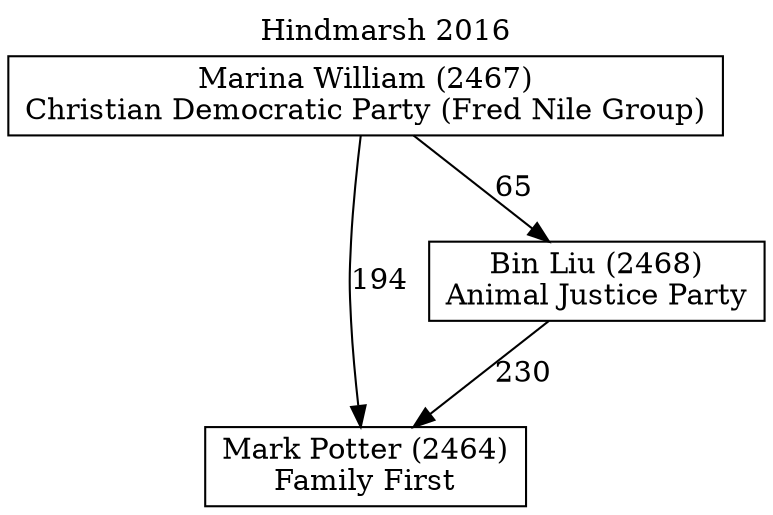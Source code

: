 // House preference flow
digraph "Mark Potter (2464)_Hindmarsh_2016" {
	graph [label="Hindmarsh 2016" labelloc=t mclimit=10]
	node [shape=box]
	"Mark Potter (2464)" [label="Mark Potter (2464)
Family First"]
	"Marina William (2467)" [label="Marina William (2467)
Christian Democratic Party (Fred Nile Group)"]
	"Bin Liu (2468)" [label="Bin Liu (2468)
Animal Justice Party"]
	"Bin Liu (2468)" -> "Mark Potter (2464)" [label=230]
	"Marina William (2467)" -> "Mark Potter (2464)" [label=194]
	"Marina William (2467)" -> "Bin Liu (2468)" [label=65]
}
